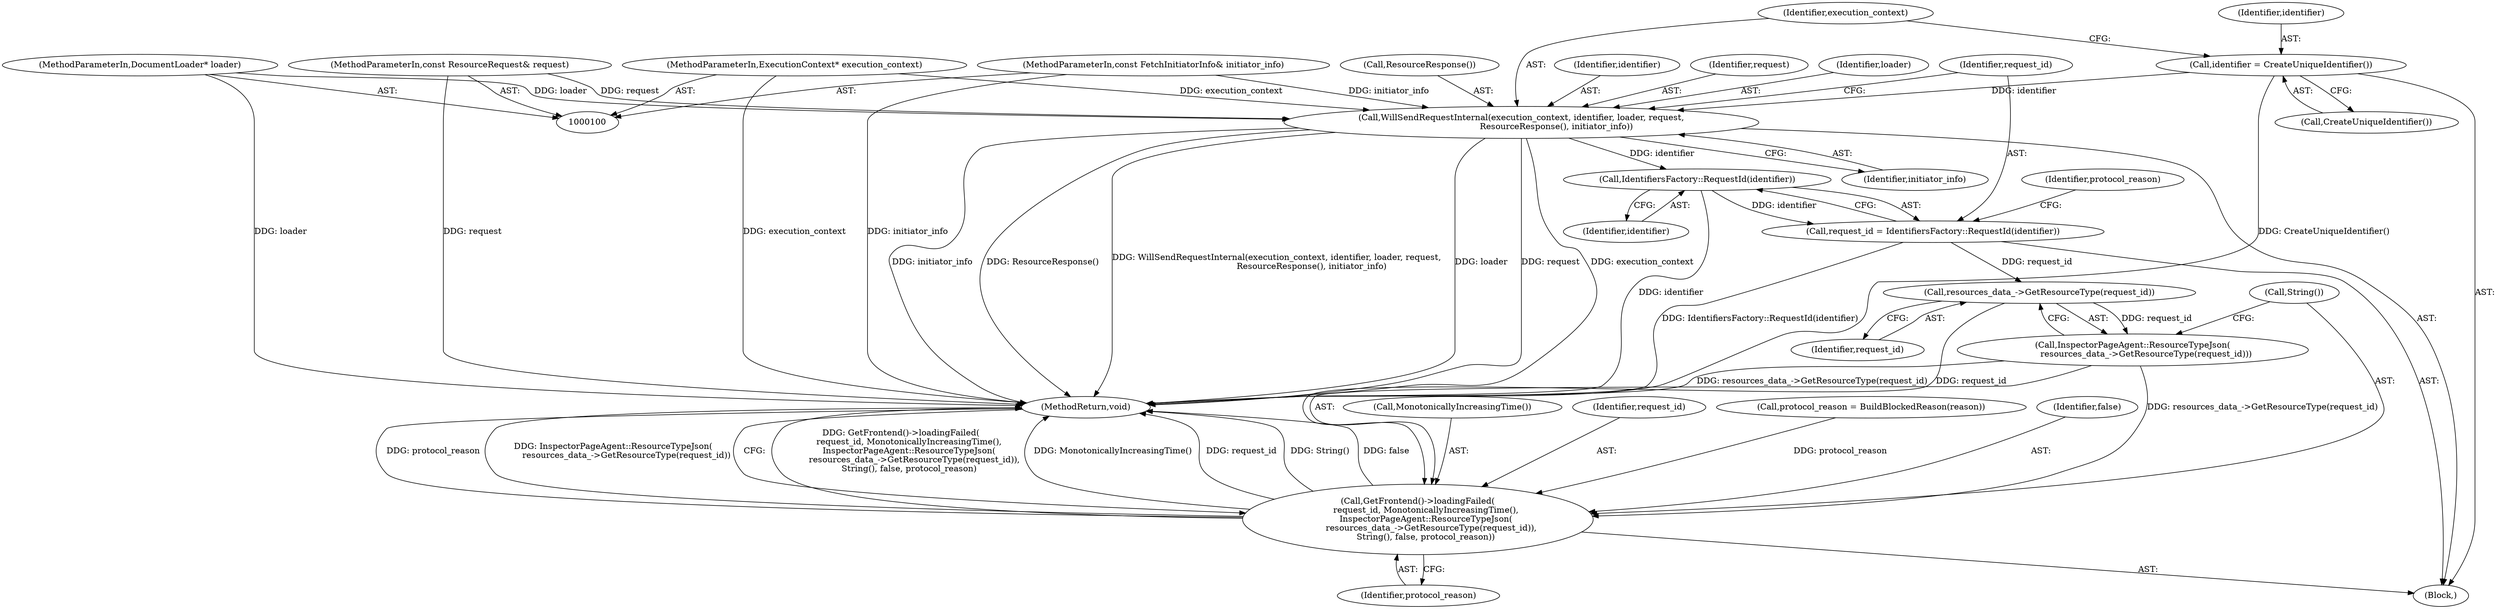 digraph "0_Chrome_1c40f9042ae2d6ee7483d72998aabb5e73b2ff60@del" {
"1000111" [label="(Call,WillSendRequestInternal(execution_context, identifier, loader, request,\n                          ResourceResponse(), initiator_info))"];
"1000101" [label="(MethodParameterIn,ExecutionContext* execution_context)"];
"1000108" [label="(Call,identifier = CreateUniqueIdentifier())"];
"1000103" [label="(MethodParameterIn,DocumentLoader* loader)"];
"1000102" [label="(MethodParameterIn,const ResourceRequest& request)"];
"1000104" [label="(MethodParameterIn,const FetchInitiatorInfo& initiator_info)"];
"1000121" [label="(Call,IdentifiersFactory::RequestId(identifier))"];
"1000119" [label="(Call,request_id = IdentifiersFactory::RequestId(identifier))"];
"1000132" [label="(Call,resources_data_->GetResourceType(request_id))"];
"1000128" [label="(Call,GetFrontend()->loadingFailed(\n      request_id, MonotonicallyIncreasingTime(),\n      InspectorPageAgent::ResourceTypeJson(\n          resources_data_->GetResourceType(request_id)),\n      String(), false, protocol_reason))"];
"1000131" [label="(Call,InspectorPageAgent::ResourceTypeJson(\n          resources_data_->GetResourceType(request_id)))"];
"1000111" [label="(Call,WillSendRequestInternal(execution_context, identifier, loader, request,\n                          ResourceResponse(), initiator_info))"];
"1000110" [label="(Call,CreateUniqueIdentifier())"];
"1000101" [label="(MethodParameterIn,ExecutionContext* execution_context)"];
"1000131" [label="(Call,InspectorPageAgent::ResourceTypeJson(\n          resources_data_->GetResourceType(request_id)))"];
"1000109" [label="(Identifier,identifier)"];
"1000112" [label="(Identifier,execution_context)"];
"1000115" [label="(Identifier,request)"];
"1000120" [label="(Identifier,request_id)"];
"1000128" [label="(Call,GetFrontend()->loadingFailed(\n      request_id, MonotonicallyIncreasingTime(),\n      InspectorPageAgent::ResourceTypeJson(\n          resources_data_->GetResourceType(request_id)),\n      String(), false, protocol_reason))"];
"1000130" [label="(Call,MonotonicallyIncreasingTime())"];
"1000121" [label="(Call,IdentifiersFactory::RequestId(identifier))"];
"1000132" [label="(Call,resources_data_->GetResourceType(request_id))"];
"1000106" [label="(Block,)"];
"1000129" [label="(Identifier,request_id)"];
"1000114" [label="(Identifier,loader)"];
"1000119" [label="(Call,request_id = IdentifiersFactory::RequestId(identifier))"];
"1000124" [label="(Call,protocol_reason = BuildBlockedReason(reason))"];
"1000125" [label="(Identifier,protocol_reason)"];
"1000122" [label="(Identifier,identifier)"];
"1000108" [label="(Call,identifier = CreateUniqueIdentifier())"];
"1000134" [label="(Call,String())"];
"1000136" [label="(Identifier,protocol_reason)"];
"1000137" [label="(MethodReturn,void)"];
"1000102" [label="(MethodParameterIn,const ResourceRequest& request)"];
"1000116" [label="(Call,ResourceResponse())"];
"1000103" [label="(MethodParameterIn,DocumentLoader* loader)"];
"1000133" [label="(Identifier,request_id)"];
"1000104" [label="(MethodParameterIn,const FetchInitiatorInfo& initiator_info)"];
"1000135" [label="(Identifier,false)"];
"1000113" [label="(Identifier,identifier)"];
"1000117" [label="(Identifier,initiator_info)"];
"1000111" -> "1000106"  [label="AST: "];
"1000111" -> "1000117"  [label="CFG: "];
"1000112" -> "1000111"  [label="AST: "];
"1000113" -> "1000111"  [label="AST: "];
"1000114" -> "1000111"  [label="AST: "];
"1000115" -> "1000111"  [label="AST: "];
"1000116" -> "1000111"  [label="AST: "];
"1000117" -> "1000111"  [label="AST: "];
"1000120" -> "1000111"  [label="CFG: "];
"1000111" -> "1000137"  [label="DDG: initiator_info"];
"1000111" -> "1000137"  [label="DDG: loader"];
"1000111" -> "1000137"  [label="DDG: request"];
"1000111" -> "1000137"  [label="DDG: execution_context"];
"1000111" -> "1000137"  [label="DDG: WillSendRequestInternal(execution_context, identifier, loader, request,\n                          ResourceResponse(), initiator_info)"];
"1000111" -> "1000137"  [label="DDG: ResourceResponse()"];
"1000101" -> "1000111"  [label="DDG: execution_context"];
"1000108" -> "1000111"  [label="DDG: identifier"];
"1000103" -> "1000111"  [label="DDG: loader"];
"1000102" -> "1000111"  [label="DDG: request"];
"1000104" -> "1000111"  [label="DDG: initiator_info"];
"1000111" -> "1000121"  [label="DDG: identifier"];
"1000101" -> "1000100"  [label="AST: "];
"1000101" -> "1000137"  [label="DDG: execution_context"];
"1000108" -> "1000106"  [label="AST: "];
"1000108" -> "1000110"  [label="CFG: "];
"1000109" -> "1000108"  [label="AST: "];
"1000110" -> "1000108"  [label="AST: "];
"1000112" -> "1000108"  [label="CFG: "];
"1000108" -> "1000137"  [label="DDG: CreateUniqueIdentifier()"];
"1000103" -> "1000100"  [label="AST: "];
"1000103" -> "1000137"  [label="DDG: loader"];
"1000102" -> "1000100"  [label="AST: "];
"1000102" -> "1000137"  [label="DDG: request"];
"1000104" -> "1000100"  [label="AST: "];
"1000104" -> "1000137"  [label="DDG: initiator_info"];
"1000121" -> "1000119"  [label="AST: "];
"1000121" -> "1000122"  [label="CFG: "];
"1000122" -> "1000121"  [label="AST: "];
"1000119" -> "1000121"  [label="CFG: "];
"1000121" -> "1000137"  [label="DDG: identifier"];
"1000121" -> "1000119"  [label="DDG: identifier"];
"1000119" -> "1000106"  [label="AST: "];
"1000120" -> "1000119"  [label="AST: "];
"1000125" -> "1000119"  [label="CFG: "];
"1000119" -> "1000137"  [label="DDG: IdentifiersFactory::RequestId(identifier)"];
"1000119" -> "1000132"  [label="DDG: request_id"];
"1000132" -> "1000131"  [label="AST: "];
"1000132" -> "1000133"  [label="CFG: "];
"1000133" -> "1000132"  [label="AST: "];
"1000131" -> "1000132"  [label="CFG: "];
"1000132" -> "1000128"  [label="DDG: request_id"];
"1000132" -> "1000131"  [label="DDG: request_id"];
"1000128" -> "1000106"  [label="AST: "];
"1000128" -> "1000136"  [label="CFG: "];
"1000129" -> "1000128"  [label="AST: "];
"1000130" -> "1000128"  [label="AST: "];
"1000131" -> "1000128"  [label="AST: "];
"1000134" -> "1000128"  [label="AST: "];
"1000135" -> "1000128"  [label="AST: "];
"1000136" -> "1000128"  [label="AST: "];
"1000137" -> "1000128"  [label="CFG: "];
"1000128" -> "1000137"  [label="DDG: GetFrontend()->loadingFailed(\n      request_id, MonotonicallyIncreasingTime(),\n      InspectorPageAgent::ResourceTypeJson(\n          resources_data_->GetResourceType(request_id)),\n      String(), false, protocol_reason)"];
"1000128" -> "1000137"  [label="DDG: MonotonicallyIncreasingTime()"];
"1000128" -> "1000137"  [label="DDG: request_id"];
"1000128" -> "1000137"  [label="DDG: String()"];
"1000128" -> "1000137"  [label="DDG: false"];
"1000128" -> "1000137"  [label="DDG: protocol_reason"];
"1000128" -> "1000137"  [label="DDG: InspectorPageAgent::ResourceTypeJson(\n          resources_data_->GetResourceType(request_id))"];
"1000131" -> "1000128"  [label="DDG: resources_data_->GetResourceType(request_id)"];
"1000124" -> "1000128"  [label="DDG: protocol_reason"];
"1000134" -> "1000131"  [label="CFG: "];
"1000131" -> "1000137"  [label="DDG: resources_data_->GetResourceType(request_id)"];
}
